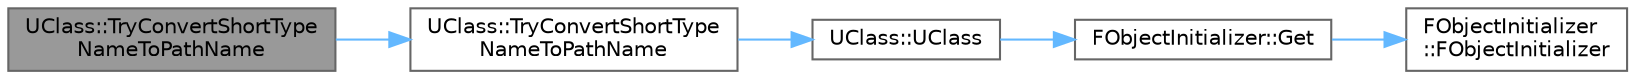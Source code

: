 digraph "UClass::TryConvertShortTypeNameToPathName"
{
 // INTERACTIVE_SVG=YES
 // LATEX_PDF_SIZE
  bgcolor="transparent";
  edge [fontname=Helvetica,fontsize=10,labelfontname=Helvetica,labelfontsize=10];
  node [fontname=Helvetica,fontsize=10,shape=box,height=0.2,width=0.4];
  rankdir="LR";
  Node1 [id="Node000001",label="UClass::TryConvertShortType\lNameToPathName",height=0.2,width=0.4,color="gray40", fillcolor="grey60", style="filled", fontcolor="black",tooltip="Tries to convert short class name to class path name."];
  Node1 -> Node2 [id="edge1_Node000001_Node000002",color="steelblue1",style="solid",tooltip=" "];
  Node2 [id="Node000002",label="UClass::TryConvertShortType\lNameToPathName",height=0.2,width=0.4,color="grey40", fillcolor="white", style="filled",URL="$d4/d77/classUClass.html#a5f003f121352dbc26ec9e960ee3c49f5",tooltip="Tries to convert short class name to class path name."];
  Node2 -> Node3 [id="edge2_Node000002_Node000003",color="steelblue1",style="solid",tooltip=" "];
  Node3 [id="Node000003",label="UClass::UClass",height=0.2,width=0.4,color="grey40", fillcolor="white", style="filled",URL="$d4/d77/classUClass.html#a3eaf7ab414407b1d5821cc1c9b371ae5",tooltip=" "];
  Node3 -> Node4 [id="edge3_Node000003_Node000004",color="steelblue1",style="solid",tooltip=" "];
  Node4 [id="Node000004",label="FObjectInitializer::Get",height=0.2,width=0.4,color="grey40", fillcolor="white", style="filled",URL="$d5/d7f/classFObjectInitializer.html#a3ab3a5eb9bb94e7fabd8f722288da7c7",tooltip="Gets ObjectInitializer for the currently constructed object."];
  Node4 -> Node5 [id="edge4_Node000004_Node000005",color="steelblue1",style="solid",tooltip=" "];
  Node5 [id="Node000005",label="FObjectInitializer\l::FObjectInitializer",height=0.2,width=0.4,color="grey40", fillcolor="white", style="filled",URL="$d5/d7f/classFObjectInitializer.html#ac956e895bb18d4becb2cbfdf1218233b",tooltip="Default Constructor, used when you are using the C++ \"new\" syntax."];
}
